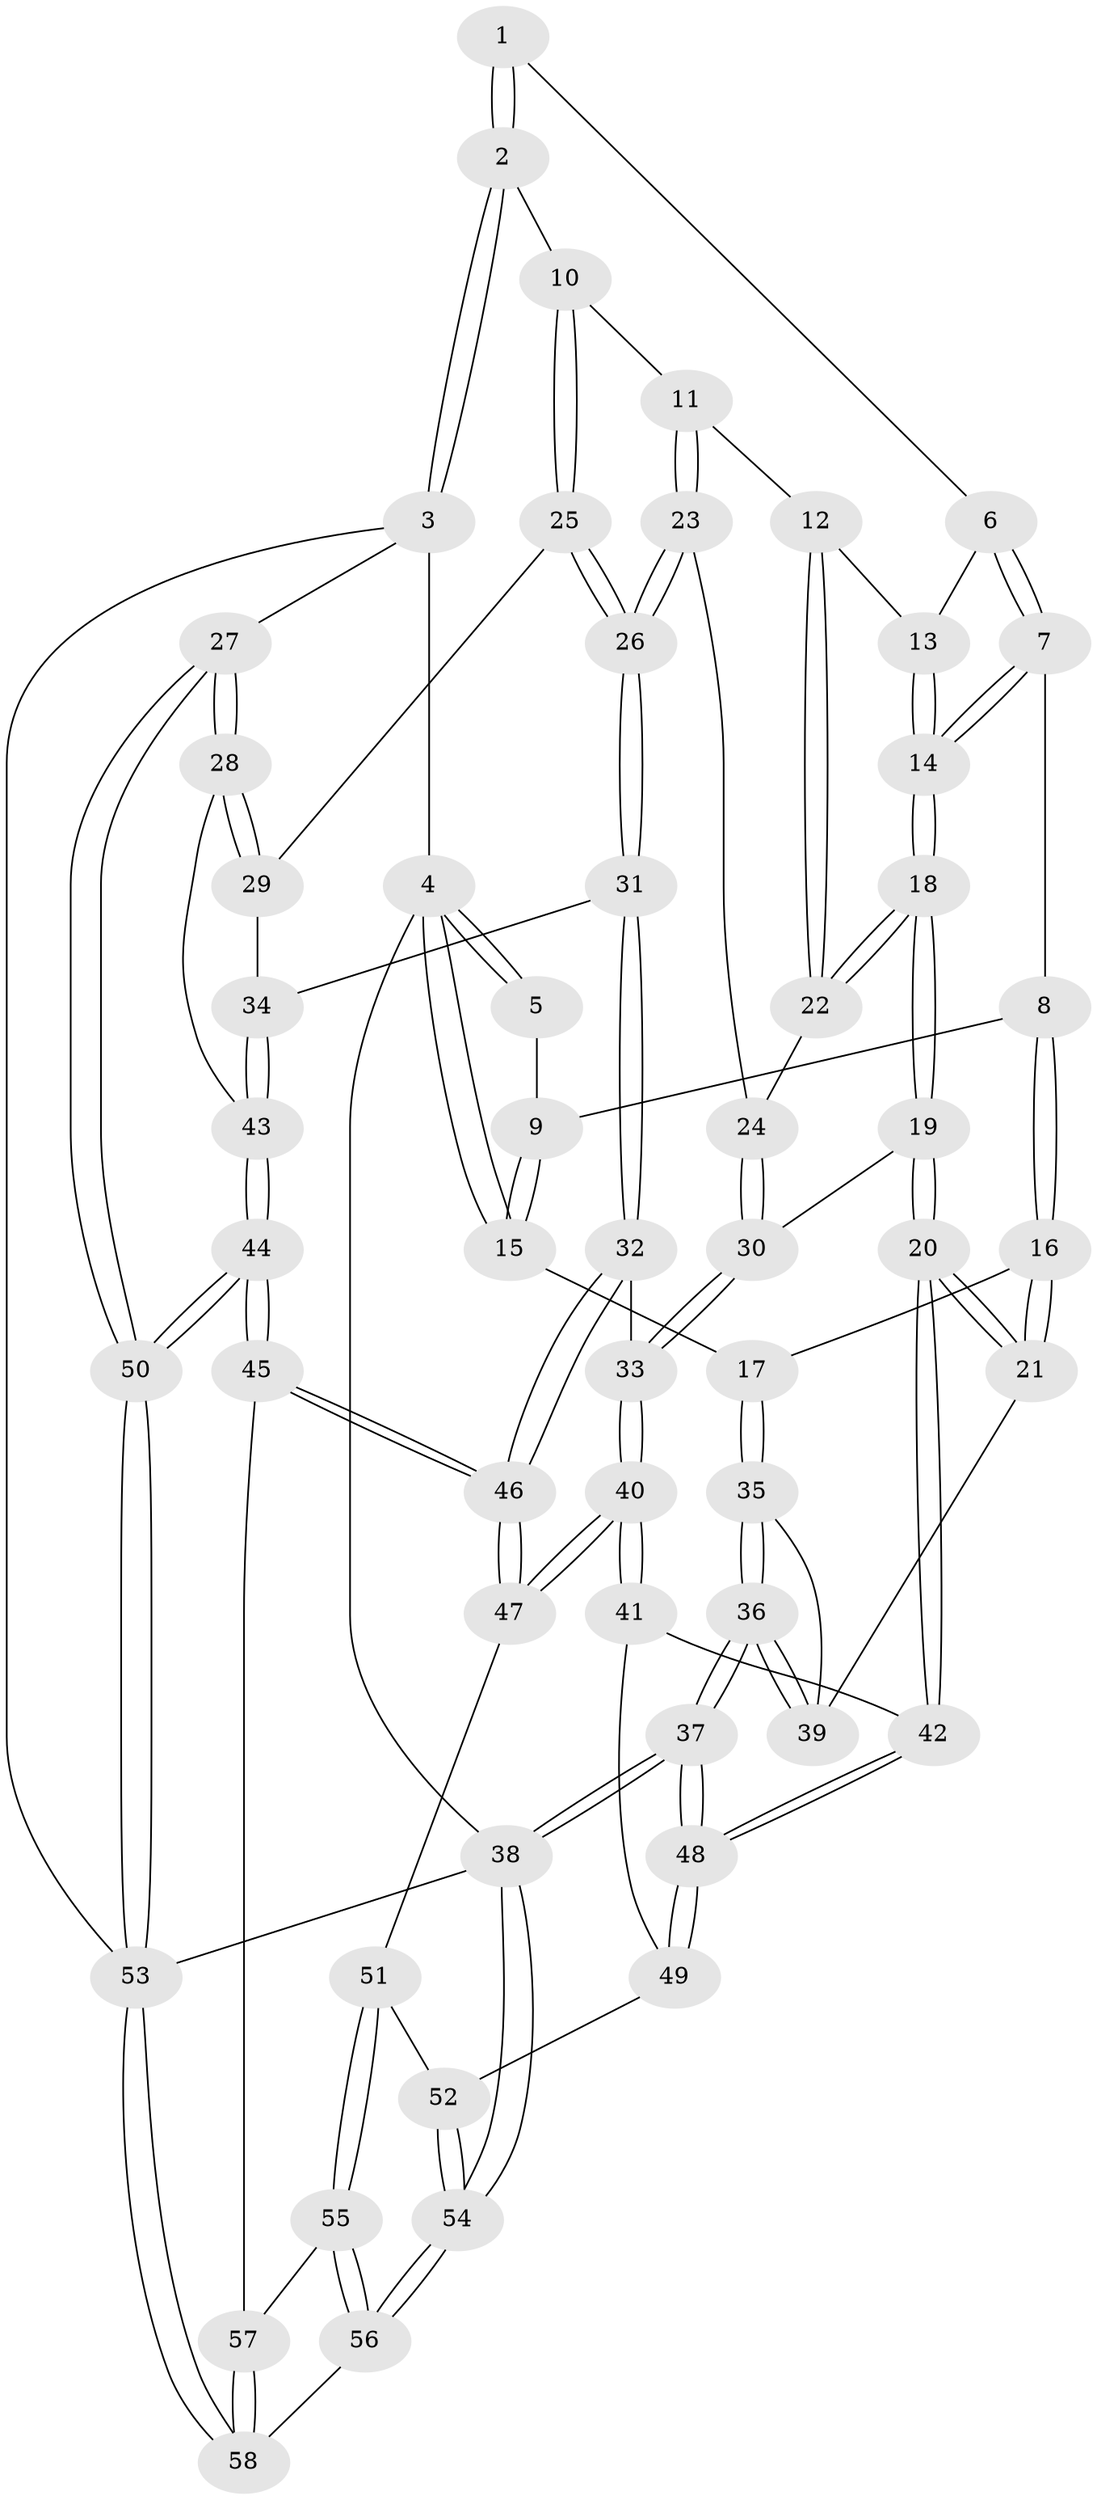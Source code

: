 // Generated by graph-tools (version 1.1) at 2025/27/03/15/25 16:27:56]
// undirected, 58 vertices, 142 edges
graph export_dot {
graph [start="1"]
  node [color=gray90,style=filled];
  1 [pos="+0.48900826452562035+0"];
  2 [pos="+0.9232499244757253+0"];
  3 [pos="+1+0"];
  4 [pos="+0+0"];
  5 [pos="+0.18902045671328588+0"];
  6 [pos="+0.4345499544328036+0.016266705419898546"];
  7 [pos="+0.25100300877637594+0.12940622629642862"];
  8 [pos="+0.18794973796618936+0.10665233020712785"];
  9 [pos="+0.18051737496608017+0.09453205345169854"];
  10 [pos="+0.8387626000110104+0"];
  11 [pos="+0.5966098049638597+0.15149863730833318"];
  12 [pos="+0.4746147779708056+0.15892222037454806"];
  13 [pos="+0.4519525257733411+0.10095599850244065"];
  14 [pos="+0.2947732597872571+0.19554186267818346"];
  15 [pos="+0+0.0983665728152608"];
  16 [pos="+0.12097702813385126+0.2529953124991589"];
  17 [pos="+0+0.16952321785420707"];
  18 [pos="+0.3166169147071768+0.2514252894766117"];
  19 [pos="+0.26360114067160373+0.3891597809619132"];
  20 [pos="+0.21978852089757675+0.4245016793340465"];
  21 [pos="+0.2026544678688375+0.4169163228203851"];
  22 [pos="+0.46169042811070726+0.21766394726092786"];
  23 [pos="+0.6017896419314139+0.24721556387913568"];
  24 [pos="+0.4693414409078857+0.2310236093371947"];
  25 [pos="+0.8249010011278025+0.10368549584154146"];
  26 [pos="+0.6882576917315512+0.35272269250100236"];
  27 [pos="+1+0.4563747122387552"];
  28 [pos="+1+0.4467779185690254"];
  29 [pos="+0.9545854082799334+0.36090469400180136"];
  30 [pos="+0.4961119105899512+0.3805028628003206"];
  31 [pos="+0.6811652488326759+0.3992633183961359"];
  32 [pos="+0.6778550854564003+0.40137985052926534"];
  33 [pos="+0.5738610089643901+0.43844800599469885"];
  34 [pos="+0.6884794546591285+0.4021175338630482"];
  35 [pos="+0+0.29360647645200977"];
  36 [pos="+0+0.6296374449211242"];
  37 [pos="+0+1"];
  38 [pos="+0+1"];
  39 [pos="+0.2012912304561277+0.4170948669181501"];
  40 [pos="+0.5122515143306293+0.5783070520649934"];
  41 [pos="+0.26838338473730283+0.5082902266101326"];
  42 [pos="+0.2223377536344934+0.43424314498351363"];
  43 [pos="+0.8503683718026106+0.5473146338690791"];
  44 [pos="+0.7872870136034222+0.7902103622480197"];
  45 [pos="+0.7388393455303246+0.776412978851036"];
  46 [pos="+0.7307361784895811+0.7681949429265214"];
  47 [pos="+0.5186373377496263+0.6251350819357071"];
  48 [pos="+0.03203592268167394+0.7208505977631496"];
  49 [pos="+0.26785184165744624+0.5954553800088247"];
  50 [pos="+1+1"];
  51 [pos="+0.43477400348126827+0.7113545459947234"];
  52 [pos="+0.2970109422863876+0.7030382318738563"];
  53 [pos="+1+1"];
  54 [pos="+0+1"];
  55 [pos="+0.45238692758145893+0.8752907297862064"];
  56 [pos="+0.3445785041949066+1"];
  57 [pos="+0.7190531451702081+0.787635878939379"];
  58 [pos="+0.45653950108896346+1"];
  1 -- 2;
  1 -- 2;
  1 -- 6;
  2 -- 3;
  2 -- 3;
  2 -- 10;
  3 -- 4;
  3 -- 27;
  3 -- 53;
  4 -- 5;
  4 -- 5;
  4 -- 15;
  4 -- 15;
  4 -- 38;
  5 -- 9;
  6 -- 7;
  6 -- 7;
  6 -- 13;
  7 -- 8;
  7 -- 14;
  7 -- 14;
  8 -- 9;
  8 -- 16;
  8 -- 16;
  9 -- 15;
  9 -- 15;
  10 -- 11;
  10 -- 25;
  10 -- 25;
  11 -- 12;
  11 -- 23;
  11 -- 23;
  12 -- 13;
  12 -- 22;
  12 -- 22;
  13 -- 14;
  13 -- 14;
  14 -- 18;
  14 -- 18;
  15 -- 17;
  16 -- 17;
  16 -- 21;
  16 -- 21;
  17 -- 35;
  17 -- 35;
  18 -- 19;
  18 -- 19;
  18 -- 22;
  18 -- 22;
  19 -- 20;
  19 -- 20;
  19 -- 30;
  20 -- 21;
  20 -- 21;
  20 -- 42;
  20 -- 42;
  21 -- 39;
  22 -- 24;
  23 -- 24;
  23 -- 26;
  23 -- 26;
  24 -- 30;
  24 -- 30;
  25 -- 26;
  25 -- 26;
  25 -- 29;
  26 -- 31;
  26 -- 31;
  27 -- 28;
  27 -- 28;
  27 -- 50;
  27 -- 50;
  28 -- 29;
  28 -- 29;
  28 -- 43;
  29 -- 34;
  30 -- 33;
  30 -- 33;
  31 -- 32;
  31 -- 32;
  31 -- 34;
  32 -- 33;
  32 -- 46;
  32 -- 46;
  33 -- 40;
  33 -- 40;
  34 -- 43;
  34 -- 43;
  35 -- 36;
  35 -- 36;
  35 -- 39;
  36 -- 37;
  36 -- 37;
  36 -- 39;
  36 -- 39;
  37 -- 38;
  37 -- 38;
  37 -- 48;
  37 -- 48;
  38 -- 54;
  38 -- 54;
  38 -- 53;
  40 -- 41;
  40 -- 41;
  40 -- 47;
  40 -- 47;
  41 -- 42;
  41 -- 49;
  42 -- 48;
  42 -- 48;
  43 -- 44;
  43 -- 44;
  44 -- 45;
  44 -- 45;
  44 -- 50;
  44 -- 50;
  45 -- 46;
  45 -- 46;
  45 -- 57;
  46 -- 47;
  46 -- 47;
  47 -- 51;
  48 -- 49;
  48 -- 49;
  49 -- 52;
  50 -- 53;
  50 -- 53;
  51 -- 52;
  51 -- 55;
  51 -- 55;
  52 -- 54;
  52 -- 54;
  53 -- 58;
  53 -- 58;
  54 -- 56;
  54 -- 56;
  55 -- 56;
  55 -- 56;
  55 -- 57;
  56 -- 58;
  57 -- 58;
  57 -- 58;
}
